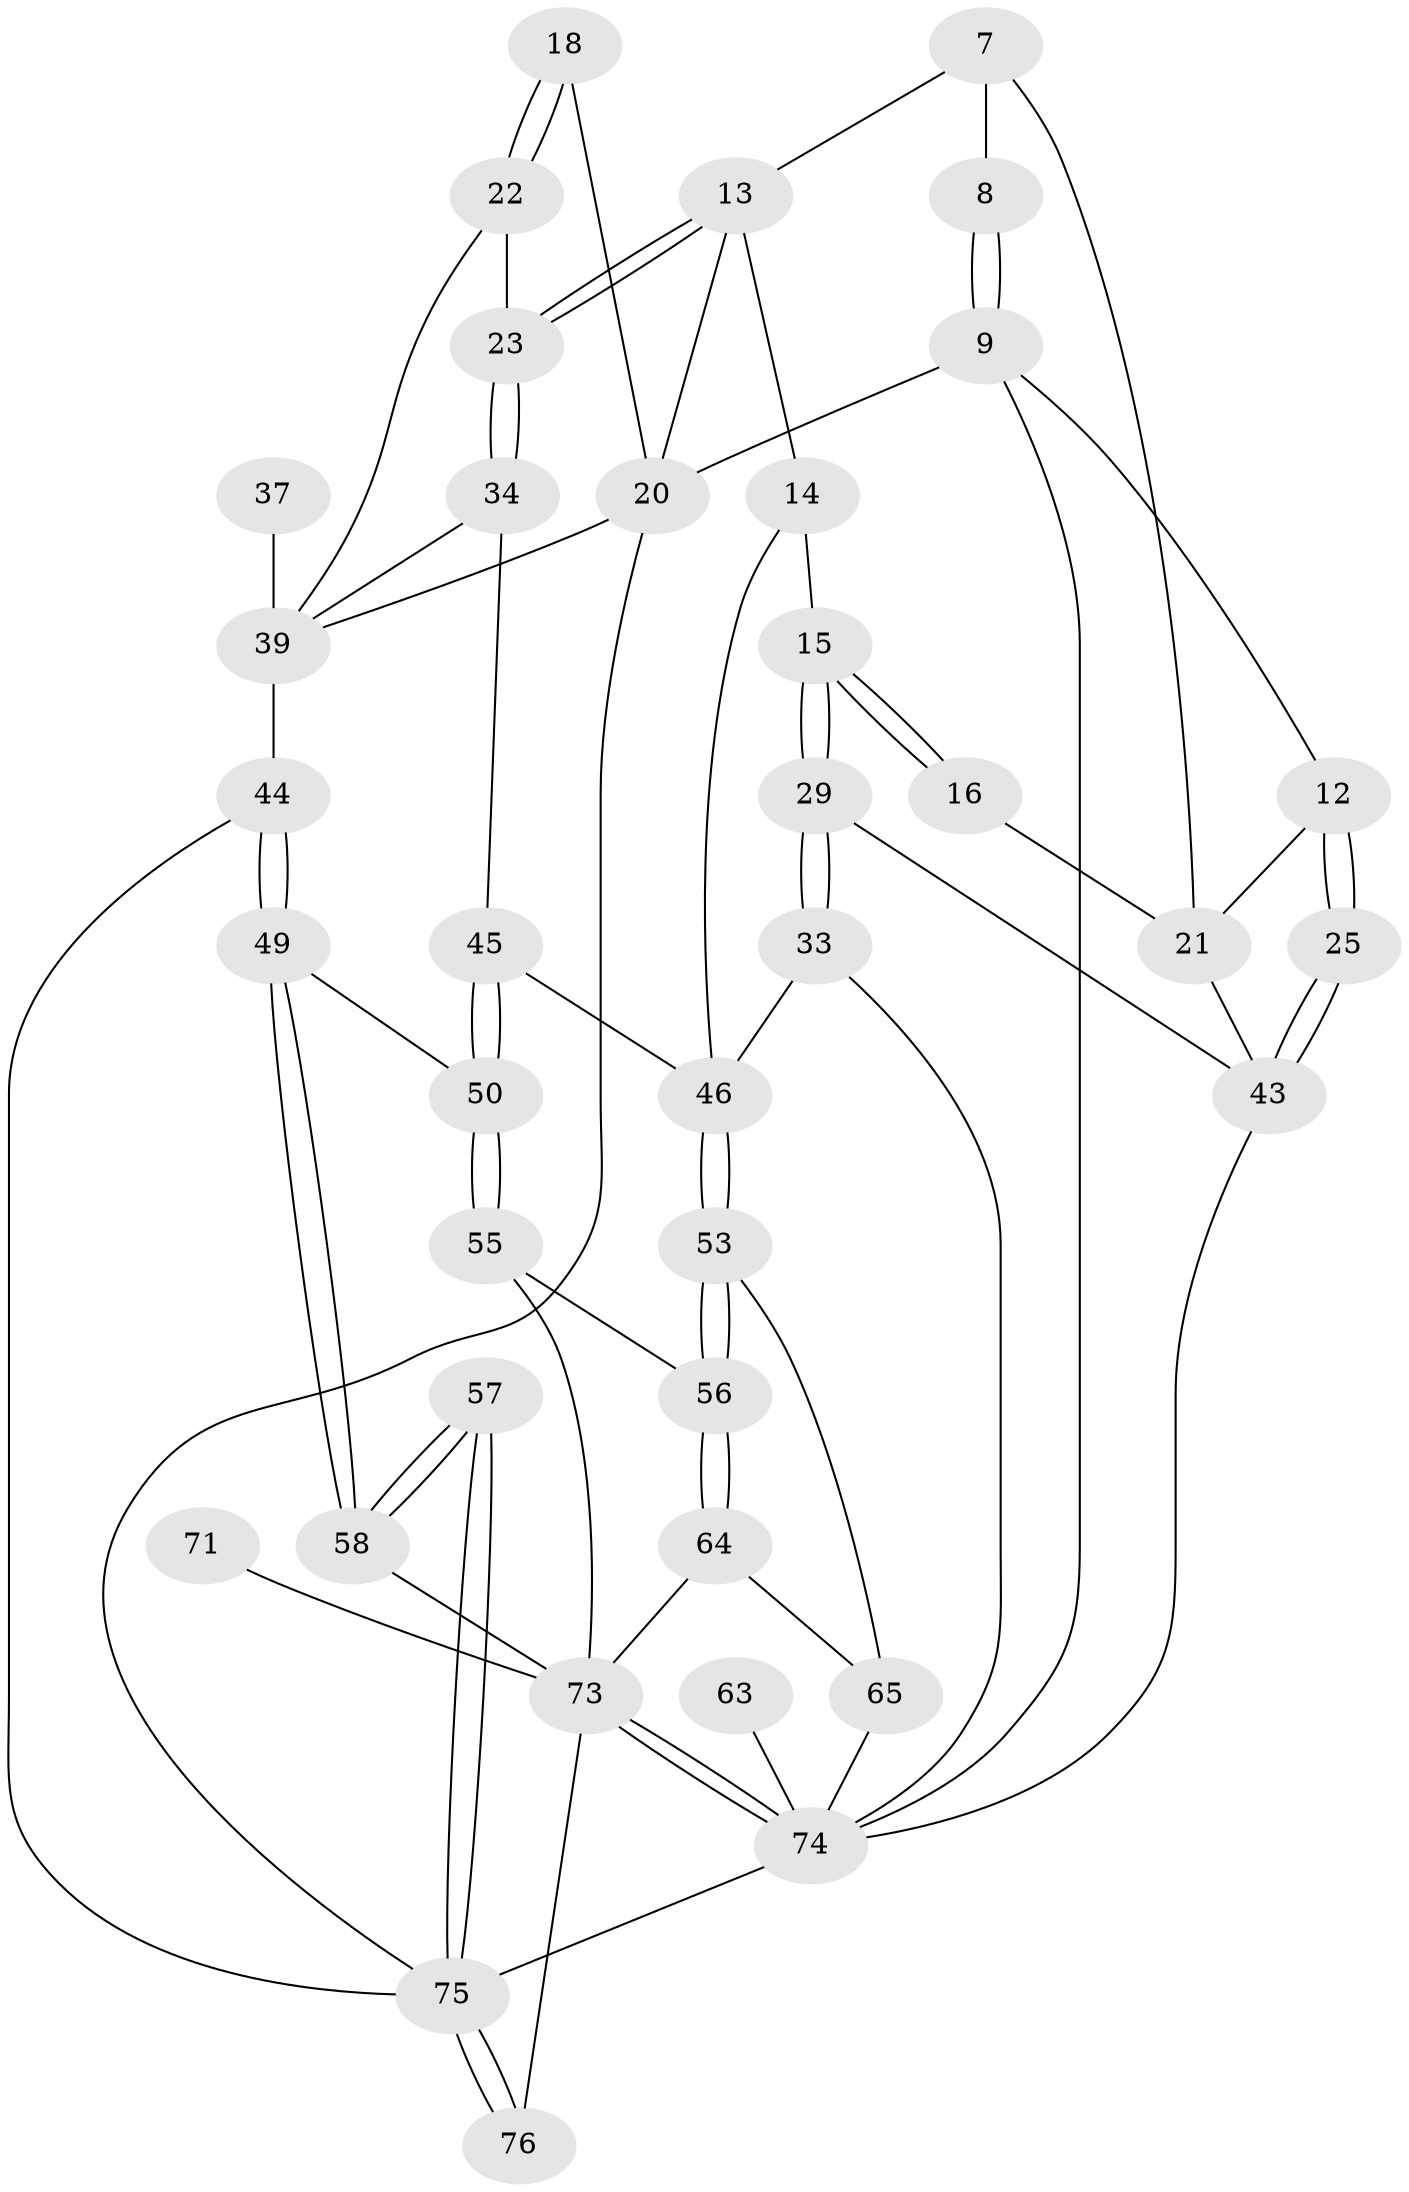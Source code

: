 // original degree distribution, {3: 0.02631578947368421, 4: 0.21052631578947367, 5: 0.6052631578947368, 6: 0.15789473684210525}
// Generated by graph-tools (version 1.1) at 2025/59/03/09/25 04:59:46]
// undirected, 38 vertices, 80 edges
graph export_dot {
graph [start="1"]
  node [color=gray90,style=filled];
  7 [pos="+0.23944507286567446+0.06527483044954949"];
  8 [pos="+0.09710283318383327+0"];
  9 [pos="+0+0",super="+4"];
  12 [pos="+0+0"];
  13 [pos="+0.3001553568797985+0.20824868573853952",super="+6"];
  14 [pos="+0.27528408913695707+0.2587554907140566"];
  15 [pos="+0.21180337227114482+0.2842579779742763"];
  16 [pos="+0.18018535858404613+0.26958598468620587"];
  18 [pos="+0.5799977523434645+0.16513889442172694"];
  20 [pos="+0.8924847067988204+0.26811090142212146",super="+19+17"];
  21 [pos="+0.06721570743558053+0.28794388145869065",super="+11+10"];
  22 [pos="+0.5750560229503682+0.19210833549680076"];
  23 [pos="+0.48087791731398954+0.3265801851124555"];
  25 [pos="+0+0.32618042326243735"];
  29 [pos="+0.13791897833515207+0.40895721749175995"];
  33 [pos="+0.17252975905054596+0.4671705312344226"];
  34 [pos="+0.4622125544966423+0.4029763753840535"];
  37 [pos="+0.7154708315197821+0.45776450887813047"];
  39 [pos="+0.8395109035912808+0.3873782145653356",super="+26+38"];
  43 [pos="+0+0.5591500770254207",super="+30+24"];
  44 [pos="+0.6645424047519379+0.5807770769998211",super="+42"];
  45 [pos="+0.42088943924344163+0.5339084162187827",super="+35"];
  46 [pos="+0.3621610423290945+0.5576089543129744",super="+32+31"];
  49 [pos="+0.6260777111179523+0.6132001577161241"];
  50 [pos="+0.4927465870745308+0.6001672080395045"];
  53 [pos="+0.21154089758154634+0.6666858240130832"];
  55 [pos="+0.4201922804391897+0.7588790845294872"];
  56 [pos="+0.3004934620557861+0.7330473837808615"];
  57 [pos="+0.7486561360289897+0.8961048524572269"];
  58 [pos="+0.6212218846677373+0.8361105097474507"];
  63 [pos="+0+0.8031243840503867"];
  64 [pos="+0.3011953119869508+0.9113722096075998"];
  65 [pos="+0.18926255773136502+0.9129908921994437",super="+61"];
  71 [pos="+0.44184898687482077+0.9725185233779906"];
  73 [pos="+0.31346393229868563+1",super="+72+67+70"];
  74 [pos="+0.04933969281743292+1",super="+52+51+68+48+69"];
  75 [pos="+0.7861145643339548+1",super="+40+41"];
  76 [pos="+0.4925974507094336+1"];
  7 -- 8;
  7 -- 21;
  7 -- 13;
  8 -- 9 [weight=2];
  8 -- 9;
  9 -- 12;
  9 -- 74;
  9 -- 20 [weight=2];
  12 -- 25;
  12 -- 25;
  12 -- 21;
  13 -- 14;
  13 -- 23;
  13 -- 23;
  13 -- 20;
  14 -- 15;
  14 -- 46;
  15 -- 16;
  15 -- 16;
  15 -- 29;
  15 -- 29;
  16 -- 21 [weight=2];
  18 -- 22;
  18 -- 22;
  18 -- 20 [weight=2];
  20 -- 39;
  20 -- 75;
  21 -- 43;
  22 -- 23;
  22 -- 39;
  23 -- 34;
  23 -- 34;
  25 -- 43 [weight=2];
  25 -- 43;
  29 -- 33;
  29 -- 33;
  29 -- 43;
  33 -- 74;
  33 -- 46;
  34 -- 39;
  34 -- 45;
  37 -- 39 [weight=3];
  39 -- 44 [weight=2];
  43 -- 74;
  44 -- 49;
  44 -- 49;
  44 -- 75;
  45 -- 46 [weight=2];
  45 -- 50;
  45 -- 50;
  46 -- 53;
  46 -- 53;
  49 -- 50;
  49 -- 58;
  49 -- 58;
  50 -- 55;
  50 -- 55;
  53 -- 56;
  53 -- 56;
  53 -- 65;
  55 -- 56;
  55 -- 73;
  56 -- 64;
  56 -- 64;
  57 -- 58;
  57 -- 58;
  57 -- 75 [weight=2];
  57 -- 75;
  58 -- 73;
  63 -- 74 [weight=3];
  64 -- 65;
  64 -- 73;
  65 -- 74 [weight=3];
  71 -- 73 [weight=3];
  73 -- 74;
  73 -- 74;
  73 -- 76 [weight=2];
  74 -- 75;
  75 -- 76;
  75 -- 76;
}

